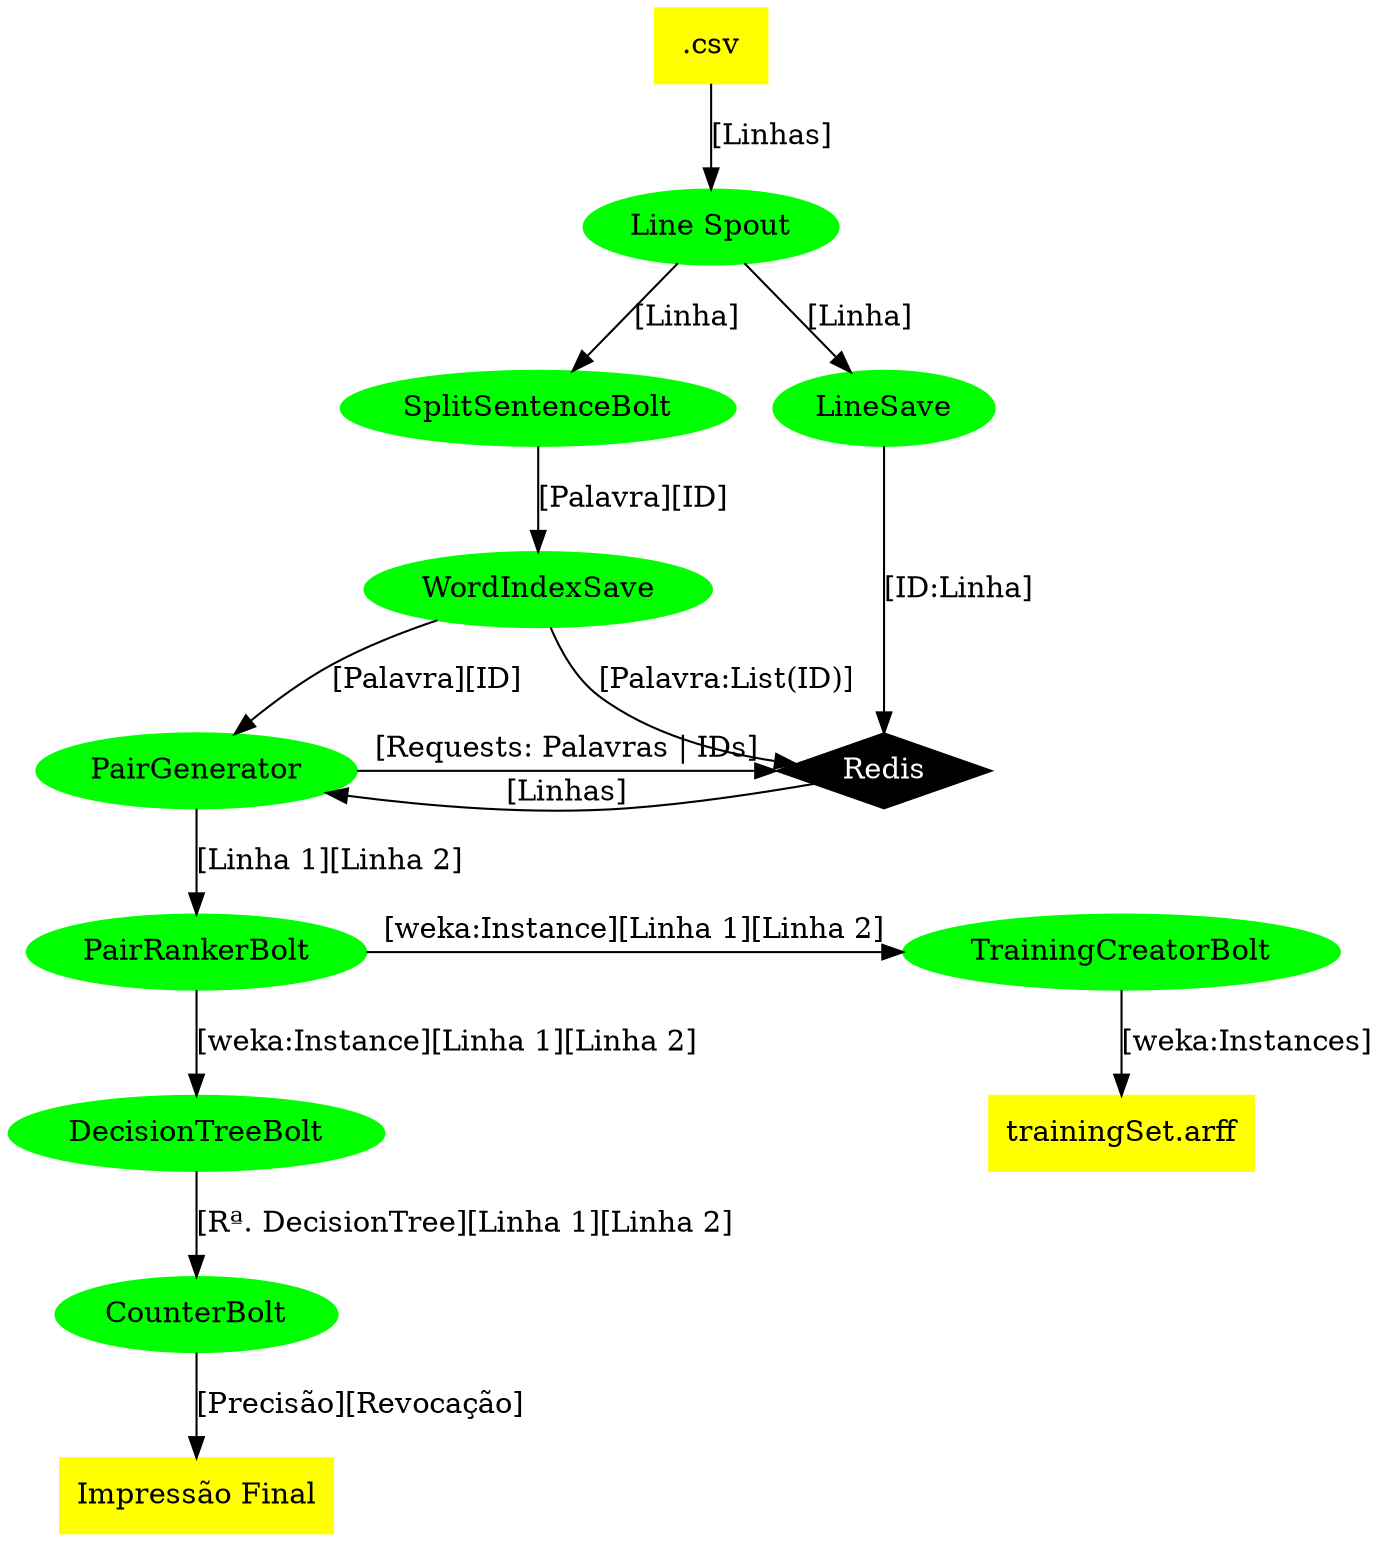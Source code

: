 digraph projeto_topology {
    node [style="filled"]

    //files
    {
        node [shape="box" color="yellow"]
        csv [label=".csv"]
        impressaofinal [label="Impressão Final"]
        trainingset [label="trainingSet.arff"]
    }
    //spouts and bolts
    {
        node [shape="ellipse" color="green"]
        linespout [label="Line Spout", comment="teste"]
        splitsentence [label="SplitSentenceBolt"]
        linesave [label="LineSave"]
        wordindexsave [label="WordIndexSave"]
        pairranker [label="PairRankerBolt"]
        pairgenerator [label="PairGenerator"]
        decisiontree [label="DecisionTreeBolt"]
        counter [label="CounterBolt"]
        trainingcreator [label="TrainingCreatorBolt"]
    }
    //programas
    {
        node [shape="trapezium" color="orange"]
    }

    //outros
    {
        node [shape="diamond" color="black" fontcolor="white"]
        redis [label="Redis"]
    }

    //ligações
    {
        csv -> linespout [label="[Linhas]"]
        linespout -> {linesave splitsentence} [label="[Linha]"]
        linesave -> redis [label="[ID:Linha]"]
        splitsentence -> wordindexsave [label="[Palavra][ID]"]
        wordindexsave -> redis [label="[Palavra:List(ID)]"]
        wordindexsave -> pairgenerator [label="[Palavra][ID]"]
        pairgenerator -> redis [label="[Requests: Palavras | IDs]"]
        redis -> pairgenerator [label="[Linhas]"]
        pairgenerator -> pairranker [label="[Linha 1][Linha 2]"]
        pairranker -> {trainingcreator decisiontree} [label="[weka:Instance][Linha 1][Linha 2]"]
        trainingcreator -> trainingset [label="[weka:Instances]"]
        decisiontree -> counter [label="[Rª. DecisionTree][Linha 1][Linha 2]"]
        counter -> impressaofinal [label="[Precisão][Revocação]"]

    }

    //ranks (posições)
    {
        {rank=same; splitsentence linesave}
        {rank=same; pairgenerator redis}
        {rank=same; pairranker trainingcreator}


    }
}
